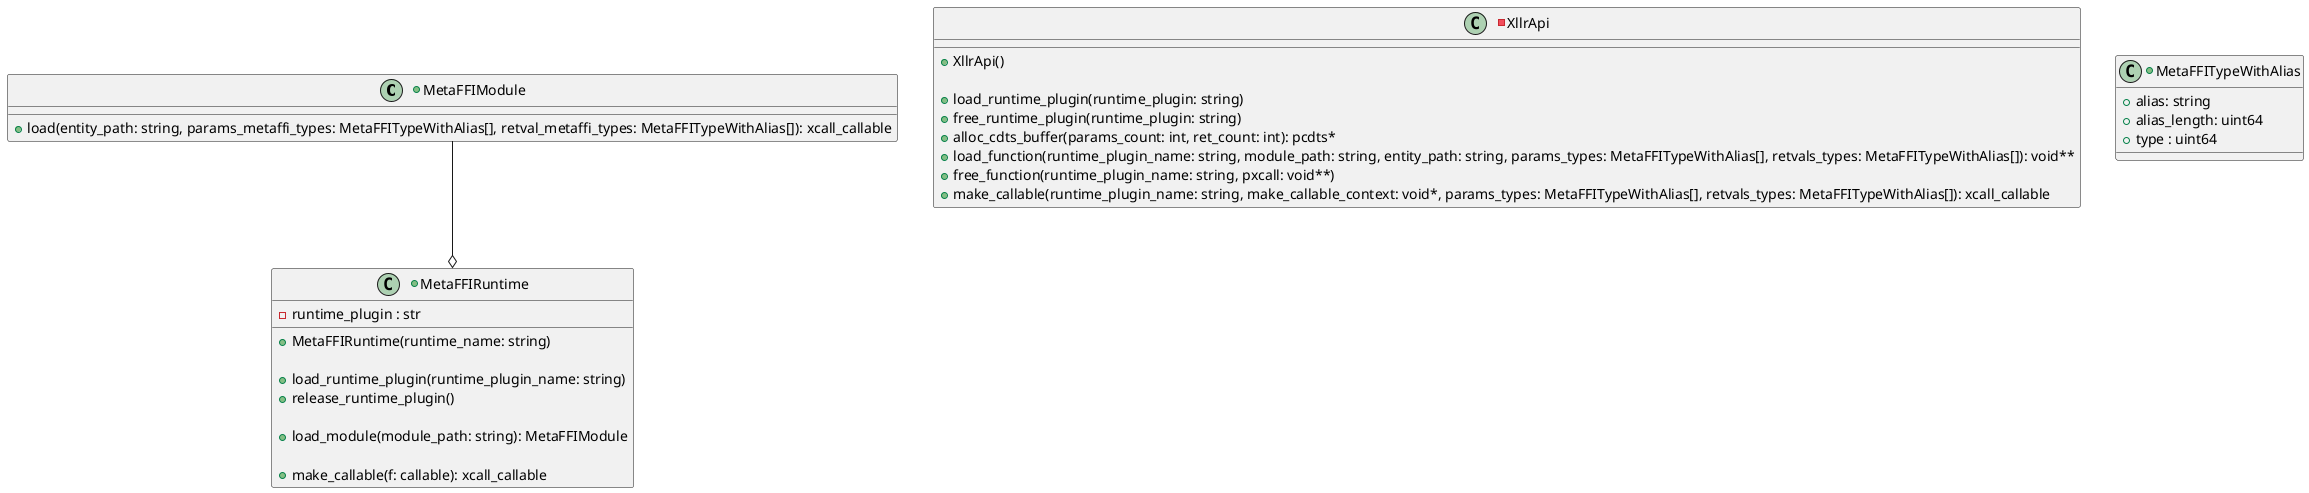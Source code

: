 @startuml classes_metaffi
set namespaceSeparator none

+class MetaFFIModule {
  + load(entity_path: string, params_metaffi_types: MetaFFITypeWithAlias[], retval_metaffi_types: MetaFFITypeWithAlias[]): xcall_callable
}
+class MetaFFIRuntime {
  - runtime_plugin : str

  + MetaFFIRuntime(runtime_name: string)

  + load_runtime_plugin(runtime_plugin_name: string)
  + release_runtime_plugin()

  + load_module(module_path: string): MetaFFIModule

  + make_callable(f: callable): xcall_callable
}
-class XllrApi {
  + XllrApi()

  + load_runtime_plugin(runtime_plugin: string)
  + free_runtime_plugin(runtime_plugin: string)
  + alloc_cdts_buffer(params_count: int, ret_count: int): pcdts*
  + load_function(runtime_plugin_name: string, module_path: string, entity_path: string, params_types: MetaFFITypeWithAlias[], retvals_types: MetaFFITypeWithAlias[]): void**
  + free_function(runtime_plugin_name: string, pxcall: void**)
  + make_callable(runtime_plugin_name: string, make_callable_context: void*, params_types: MetaFFITypeWithAlias[], retvals_types: MetaFFITypeWithAlias[]): xcall_callable
}
+class MetaFFITypeWithAlias {
  + alias: string
  + alias_length: uint64
  + type : uint64
}
MetaFFIModule --o MetaFFIRuntime
@enduml
